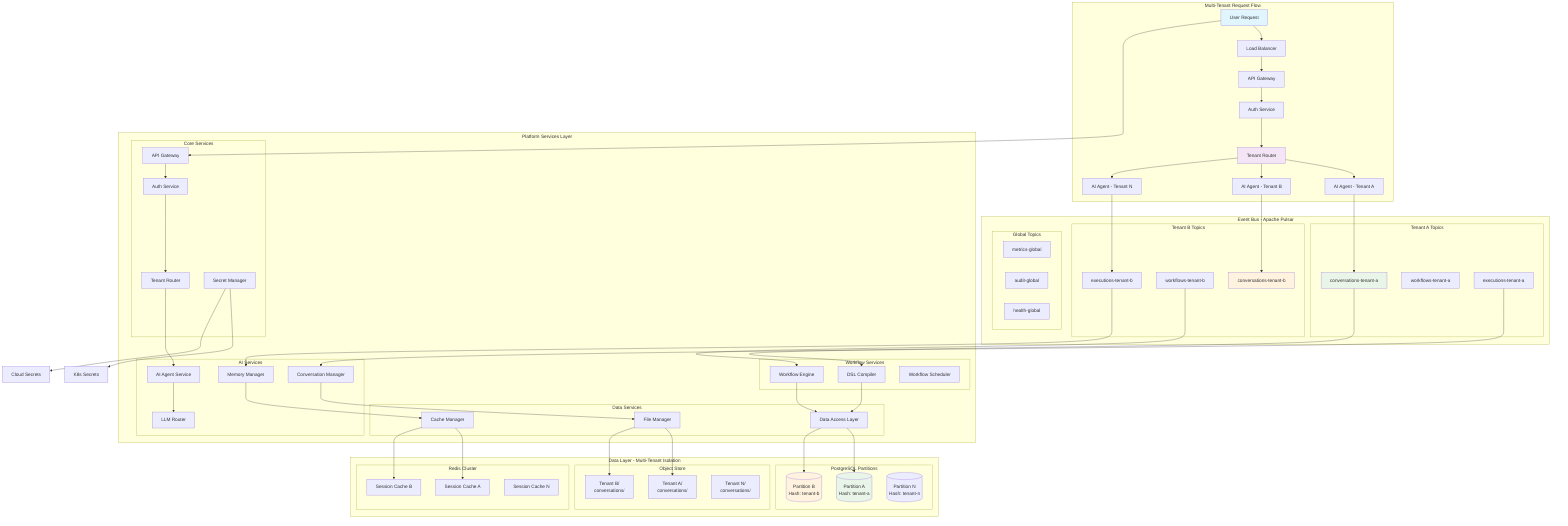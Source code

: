 graph TB
    subgraph "Multi-Tenant Request Flow"
        USER[User Request] --> LB[Load Balancer]
        LB --> API[API Gateway]
        API --> AUTH[Auth Service]
        AUTH --> TENANT[Tenant Router]
        
        TENANT --> AI_A[AI Agent - Tenant A]
        TENANT --> AI_B[AI Agent - Tenant B]
        TENANT --> AI_C[AI Agent - Tenant N]
    end
    
    subgraph "Event Bus - Apache Pulsar"
        subgraph "Tenant A Topics"
            TA_CONV[conversations-tenant-a]
            TA_WF[workflows-tenant-a]
            TA_EXEC[executions-tenant-a]
        end
        
        subgraph "Tenant B Topics"
            TB_CONV[conversations-tenant-b]
            TB_WF[workflows-tenant-b]
            TB_EXEC[executions-tenant-b]
        end
        
        subgraph "Global Topics"
            METRICS[metrics-global]
            AUDIT[audit-global]
            HEALTH[health-global]
        end
    end
    
    subgraph "Data Layer - Multi-Tenant Isolation"
        subgraph "PostgreSQL Partitions"
            PART_A[(Partition A<br/>Hash: tenant-a)]
            PART_B[(Partition B<br/>Hash: tenant-b)]
            PART_N[(Partition N<br/>Hash: tenant-n)]
        end
        
        subgraph "Object Store"
            OBJ_A[Tenant A/<br/>conversations/]
            OBJ_B[Tenant B/<br/>conversations/]
            OBJ_N[Tenant N/<br/>conversations/]
        end
        
        subgraph "Redis Cluster"
            CACHE_A[Session Cache A]
            CACHE_B[Session Cache B]
            CACHE_N[Session Cache N]
        end
    end
    
    subgraph "Platform Services Layer"
        subgraph "Core Services"
            API_GW[API Gateway]
            AUTH_SVC[Auth Service]
            TENANT_RTR[Tenant Router]
            SECRET_MGR[Secret Manager]
        end
        
        subgraph "AI Services"
            AI_AGENT[AI Agent Service]
            LLM_RTR[LLM Router]
            CONV_MGR[Conversation Manager]
            MEMORY_MGR[Memory Manager]
        end
        
        subgraph "Workflow Services"
            DSL_COMP[DSL Compiler]
            WF_ENGINE[Workflow Engine]
            WF_SCHED[Workflow Scheduler]
        end
        
        subgraph "Data Services"
            DATA_ACCESS[Data Access Layer]
            CACHE_MGR[Cache Manager]
            FILE_MGR[File Manager]
        end
    end
    
    USER --> API_GW
    API_GW --> AUTH_SVC
    AUTH_SVC --> TENANT_RTR
    
    TENANT_RTR --> AI_AGENT
    AI_AGENT --> LLM_RTR
    
    AI_A --> TA_CONV
    AI_B --> TB_CONV
    AI_C --> TB_EXEC
    
    TA_CONV --> DSL_COMP
    TB_WF --> WF_ENGINE
    TA_EXEC --> CONV_MGR
    TB_EXEC --> MEMORY_MGR
    
    DSL_COMP --> DATA_ACCESS
    WF_ENGINE --> DATA_ACCESS
    CONV_MGR --> FILE_MGR
    MEMORY_MGR --> CACHE_MGR
    
    DATA_ACCESS --> PART_A
    DATA_ACCESS --> PART_B
    FILE_MGR --> OBJ_A
    FILE_MGR --> OBJ_B
    CACHE_MGR --> CACHE_A
    CACHE_MGR --> CACHE_B
    
    SECRET_MGR --> K8S_SEC[K8s Secrets]
    SECRET_MGR --> CLOUD_SEC[Cloud Secrets]
    
    style USER fill:#e1f5fe
    style TENANT fill:#f3e5f5
    style TA_CONV fill:#e8f5e8
    style TB_CONV fill:#fff3e0
    style PART_A fill:#e8f5e8
    style PART_B fill:#fff3e0
